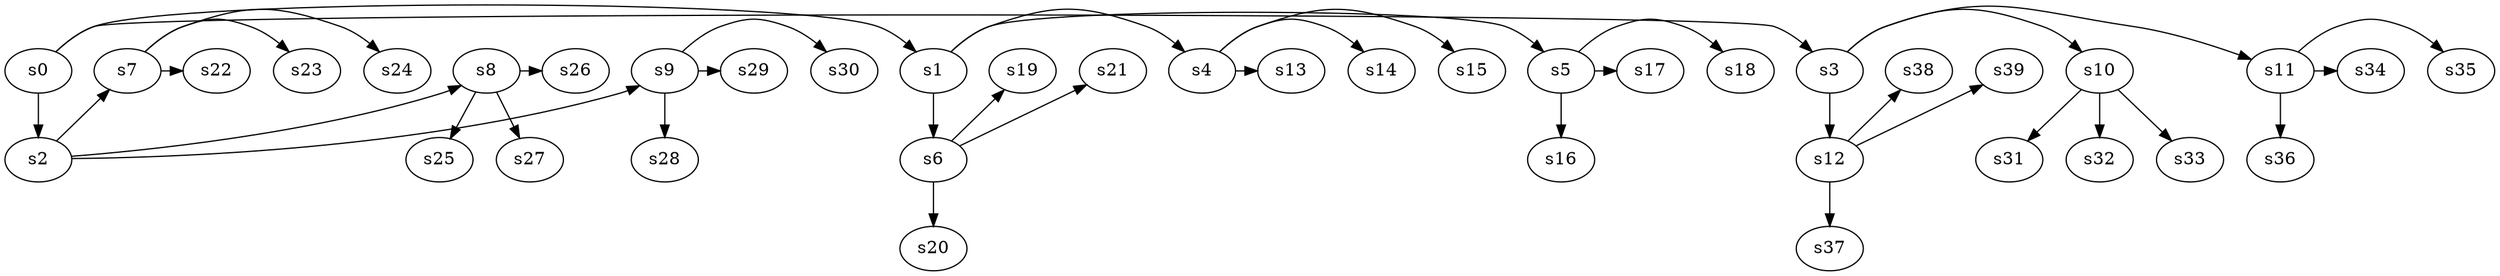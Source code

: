 digraph game_0255_branch_4_3 {
    s0 [name="s0", player=1];
    s1 [name="s1", player=0, target=1];
    s2 [name="s2", player=1];
    s3 [name="s3", player=1];
    s4 [name="s4", player=0];
    s5 [name="s5", player=1];
    s6 [name="s6", player=1, target=1];
    s7 [name="s7", player=0];
    s8 [name="s8", player=0];
    s9 [name="s9", player=0];
    s10 [name="s10", player=0];
    s11 [name="s11", player=1];
    s12 [name="s12", player=0];
    s13 [name="s13", player=0];
    s14 [name="s14", player=1];
    s15 [name="s15", player=0, target=1];
    s16 [name="s16", player=0];
    s17 [name="s17", player=0];
    s18 [name="s18", player=1, target=1];
    s19 [name="s19", player=1];
    s20 [name="s20", player=1];
    s21 [name="s21", player=1, target=1];
    s22 [name="s22", player=0];
    s23 [name="s23", player=0];
    s24 [name="s24", player=0, target=1];
    s25 [name="s25", player=1];
    s26 [name="s26", player=1, target=1];
    s27 [name="s27", player=0, target=1];
    s28 [name="s28", player=1];
    s29 [name="s29", player=0];
    s30 [name="s30", player=0, target=1];
    s31 [name="s31", player=0];
    s32 [name="s32", player=1];
    s33 [name="s33", player=0, target=1];
    s34 [name="s34", player=0, target=1];
    s35 [name="s35", player=0];
    s36 [name="s36", player=0];
    s37 [name="s37", player=0, target=1];
    s38 [name="s38", player=1];
    s39 [name="s39", player=1];

    s0 -> s1 [constraint="time == 11 || time == 13"];
    s0 -> s2;
    s0 -> s3 [constraint="!(time % 5 == 0)"];
    s1 -> s4 [constraint="!(time % 4 == 0)"];
    s1 -> s5 [constraint="time % 2 == 0"];
    s1 -> s6;
    s2 -> s7 [constraint="time % 4 == 0 || time % 2 == 1"];
    s2 -> s8 [constraint="time % 2 == 1"];
    s2 -> s9 [constraint="time % 6 == 4"];
    s3 -> s10 [constraint="time % 2 == 0 || time % 2 == 1"];
    s3 -> s11 [constraint="time == 2 || time == 9 || time == 10"];
    s3 -> s12;
    s4 -> s13 [constraint="time % 2 == 0 || time % 4 == 1"];
    s4 -> s14 [constraint="time % 2 == 0"];
    s4 -> s15 [constraint="!(time % 4 == 0)"];
    s5 -> s16;
    s5 -> s17 [constraint="time % 4 == 0 || time % 4 == 1"];
    s5 -> s18 [constraint="time % 3 == 1"];
    s6 -> s19 [constraint="time == 0 || time == 1 || time == 5 || time == 9"];
    s6 -> s20;
    s6 -> s21 [constraint="time % 6 == 4"];
    s7 -> s22 [constraint="!(time % 4 == 0)"];
    s7 -> s23 [constraint="time == 0 || time == 3 || time == 6"];
    s7 -> s24 [constraint="time % 2 == 0 || time % 2 == 1"];
    s8 -> s25;
    s8 -> s26 [constraint="time % 4 == 2"];
    s8 -> s27;
    s9 -> s28;
    s9 -> s29 [constraint="!(time % 4 == 0)"];
    s9 -> s30 [constraint="time % 3 == 0 || time % 2 == 1"];
    s10 -> s31;
    s10 -> s32;
    s10 -> s33;
    s11 -> s34 [constraint="time % 2 == 0 || time % 3 == 1"];
    s11 -> s35 [constraint="time % 2 == 0"];
    s11 -> s36;
    s12 -> s37;
    s12 -> s38 [constraint="time == 0 || time == 3 || time == 4"];
    s12 -> s39 [constraint="time % 2 == 1"];
}
